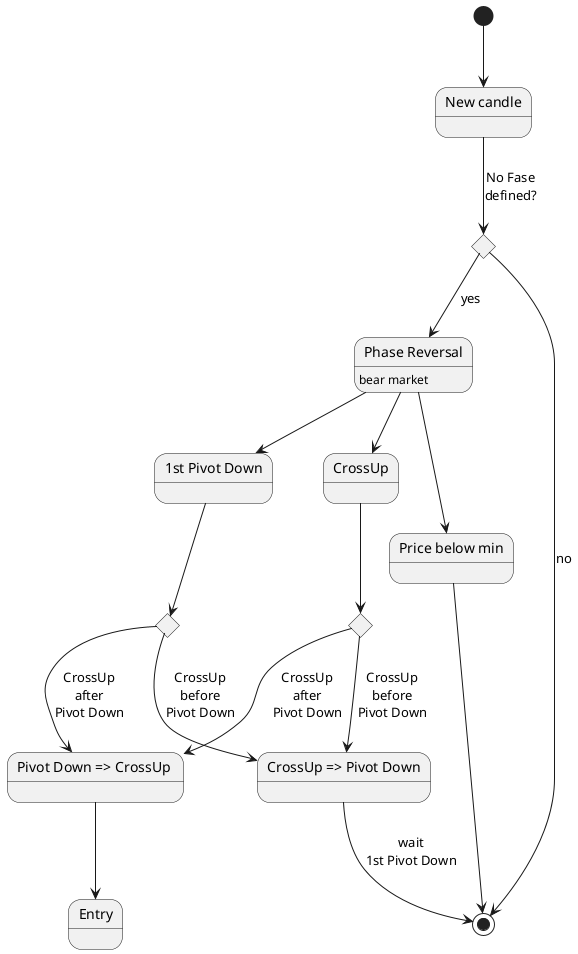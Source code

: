 @startuml

state Cond <<choice>>
state Cond1 <<choice>>
state Cond2 <<choice>>

state Entry
state "New candle" as newCandle
state "Phase Reversal" as PhaseReversal
state "Price below min" as PriceBelowMin
state "CrossUp" as CrossUp
state "1st Pivot Down" as 1stPivot
state "CrossUp => Pivot Down" as CrossUpBeforePivot
state "Pivot Down => CrossUp " as CrossUpAfterPivot

[*] --> newCandle
newCandle --> Cond: No Fase\ndefined?

Cond --> [*]: no
Cond --> PhaseReversal: yes
PhaseReversal --> PriceBelowMin
PhaseReversal --> CrossUp
PhaseReversal --> 1stPivot
PriceBelowMin --> [*]

CrossUp --> Cond1

Cond1 --> CrossUpBeforePivot: CrossUp\nbefore\nPivot Down
Cond1 --> CrossUpAfterPivot: CrossUp\nafter\nPivot Down

1stPivot --> Cond2

Cond2 --> CrossUpBeforePivot: CrossUp\nbefore\nPivot Down
Cond2 --> CrossUpAfterPivot: CrossUp\nafter\nPivot Down

CrossUpBeforePivot --> [*]: wait\n1st Pivot Down
CrossUpAfterPivot --> Entry

PhaseReversal : bear market
@enduml